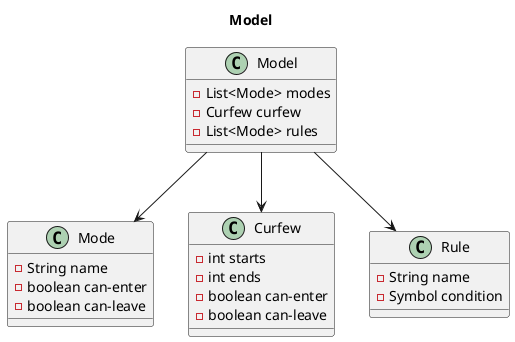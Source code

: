 @startuml

title Model

class Model {
    -List<Mode> modes
    -Curfew curfew
    -List<Mode> rules
}

class Mode {
    -String name
    -boolean can-enter
    -boolean can-leave
}

class Curfew {
    -int starts
    -int ends
    -boolean can-enter
    -boolean can-leave
}

class Rule {
    -String name
    -Symbol condition
}

Model --> Mode
Model --> Curfew
Model --> Rule

@enduml
